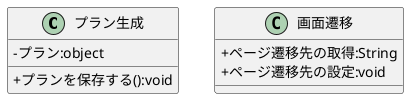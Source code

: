 @startuml

skinparam classAttributeIconSize 0

    class プラン生成{
        - プラン:object
		+ プランを保存する():void
	}
    
    class 画面遷移{
        + ページ遷移先の取得:String
        + ページ遷移先の設定:void
    }
    
@enduml